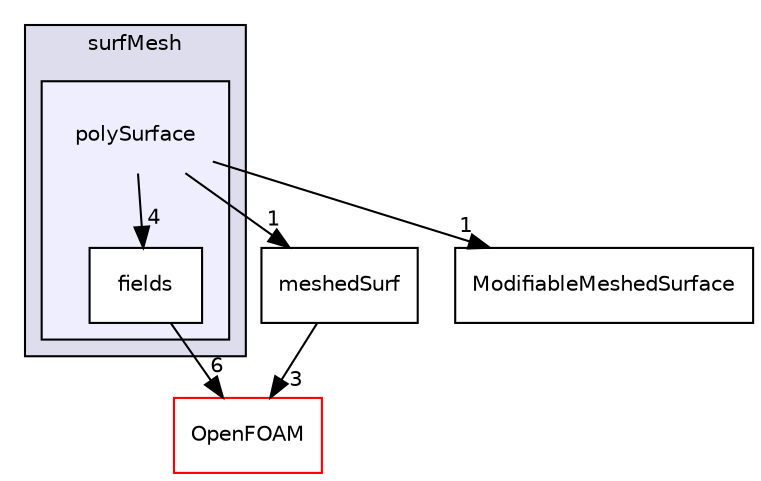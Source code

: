 digraph "src/surfMesh/polySurface" {
  bgcolor=transparent;
  compound=true
  node [ fontsize="10", fontname="Helvetica"];
  edge [ labelfontsize="10", labelfontname="Helvetica"];
  subgraph clusterdir_0a88fe22feb23ce5f078a04a1df67721 {
    graph [ bgcolor="#ddddee", pencolor="black", label="surfMesh" fontname="Helvetica", fontsize="10", URL="dir_0a88fe22feb23ce5f078a04a1df67721.html"]
  subgraph clusterdir_7b9a6746fecd8e6f6f5989ab0146b032 {
    graph [ bgcolor="#eeeeff", pencolor="black", label="" URL="dir_7b9a6746fecd8e6f6f5989ab0146b032.html"];
    dir_7b9a6746fecd8e6f6f5989ab0146b032 [shape=plaintext label="polySurface"];
    dir_8d61834395f3c8528254dd0d4e58aa55 [shape=box label="fields" color="black" fillcolor="white" style="filled" URL="dir_8d61834395f3c8528254dd0d4e58aa55.html"];
  }
  }
  dir_4643c365105f4b12fff6fc6d2964d662 [shape=box label="meshedSurf" URL="dir_4643c365105f4b12fff6fc6d2964d662.html"];
  dir_c5473ff19b20e6ec4dfe5c310b3778a8 [shape=box label="OpenFOAM" color="red" URL="dir_c5473ff19b20e6ec4dfe5c310b3778a8.html"];
  dir_6094c66f6b723b04933f12abcf6d210d [shape=box label="ModifiableMeshedSurface" URL="dir_6094c66f6b723b04933f12abcf6d210d.html"];
  dir_4643c365105f4b12fff6fc6d2964d662->dir_c5473ff19b20e6ec4dfe5c310b3778a8 [headlabel="3", labeldistance=1.5 headhref="dir_003625_002151.html"];
  dir_8d61834395f3c8528254dd0d4e58aa55->dir_c5473ff19b20e6ec4dfe5c310b3778a8 [headlabel="6", labeldistance=1.5 headhref="dir_003631_002151.html"];
  dir_7b9a6746fecd8e6f6f5989ab0146b032->dir_8d61834395f3c8528254dd0d4e58aa55 [headlabel="4", labeldistance=1.5 headhref="dir_003630_003631.html"];
  dir_7b9a6746fecd8e6f6f5989ab0146b032->dir_4643c365105f4b12fff6fc6d2964d662 [headlabel="1", labeldistance=1.5 headhref="dir_003630_003625.html"];
  dir_7b9a6746fecd8e6f6f5989ab0146b032->dir_6094c66f6b723b04933f12abcf6d210d [headlabel="1", labeldistance=1.5 headhref="dir_003630_003629.html"];
}
